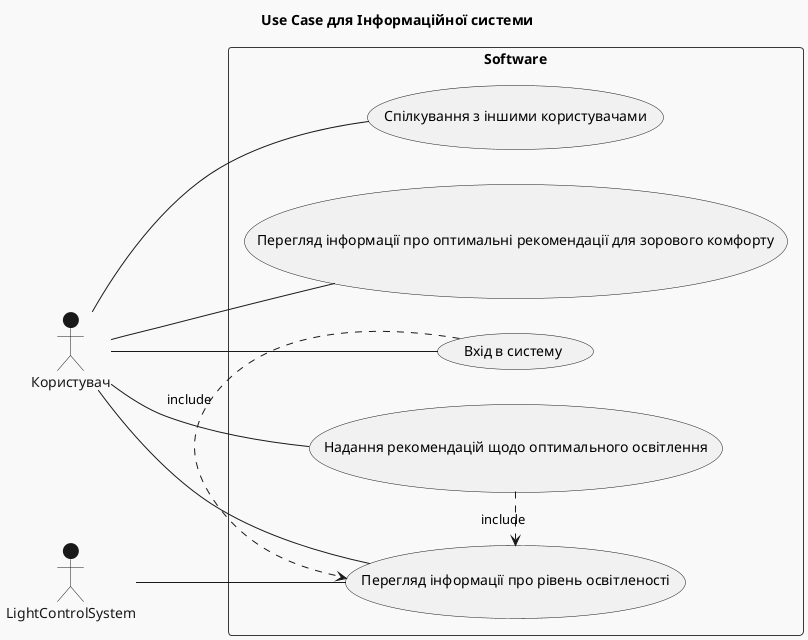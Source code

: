 @startuml
!theme mars

title Use Case для Інформаційної системи

left to right direction

actor Користувач
actor :LightControlSystem:

rectangle Software {

    usecase (Вхід в систему)
    usecase (Перегляд інформації про рівень освітленості)
    usecase (Надання рекомендацій щодо оптимального освітлення)
    usecase (Спілкування з іншими користувачами)
    usecase (Перегляд інформації про оптимальні рекомендації для зорового комфорту)

   :LightControlSystem: -- (Перегляд інформації про рівень освітленості)
   (Вхід в систему) .> (Перегляд інформації про рівень освітленості) : include
   (Надання рекомендацій щодо оптимального освітлення) .> (Перегляд інформації про рівень освітленості) : include
   Користувач -- (Вхід в систему)
   Користувач -- (Перегляд інформації про рівень освітленості)
   Користувач -- (Спілкування з іншими користувачами)
   Користувач -- (Надання рекомендацій щодо оптимального освітлення)
   Користувач -- (Перегляд інформації про оптимальні рекомендації для зорового комфорту)
}
@enduml
